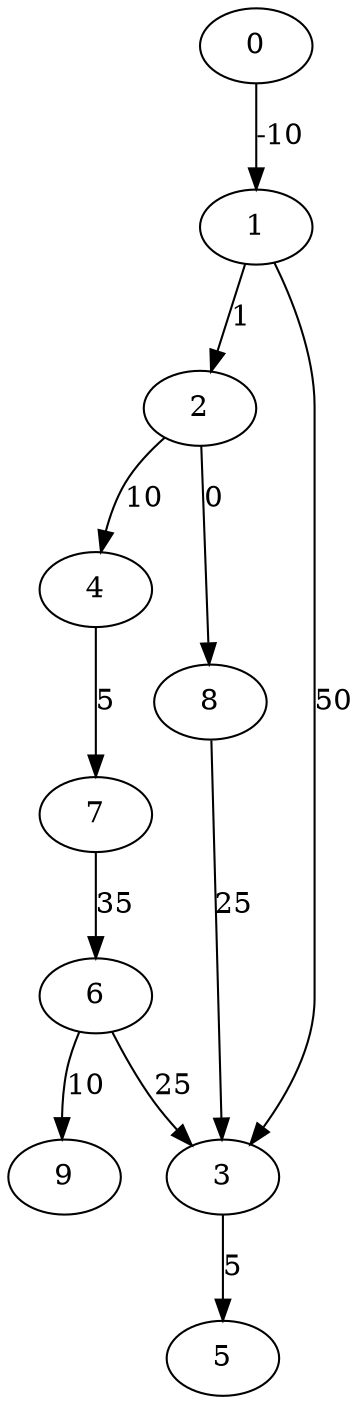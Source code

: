 digraph mon_graph {
	0 -> 1 [label=-10];
	1 -> 2 [label=1];
	1 -> 3 [label=50];
	2 -> 4 [label=10];
	2 -> 8 [label=0];
	3 -> 5 [label=5];
	4 -> 7 [label=5];
	6 -> 3 [label=25];
	6 -> 9 [label=10];
	7 -> 6 [label=35];
	8 -> 3 [label=25];
}